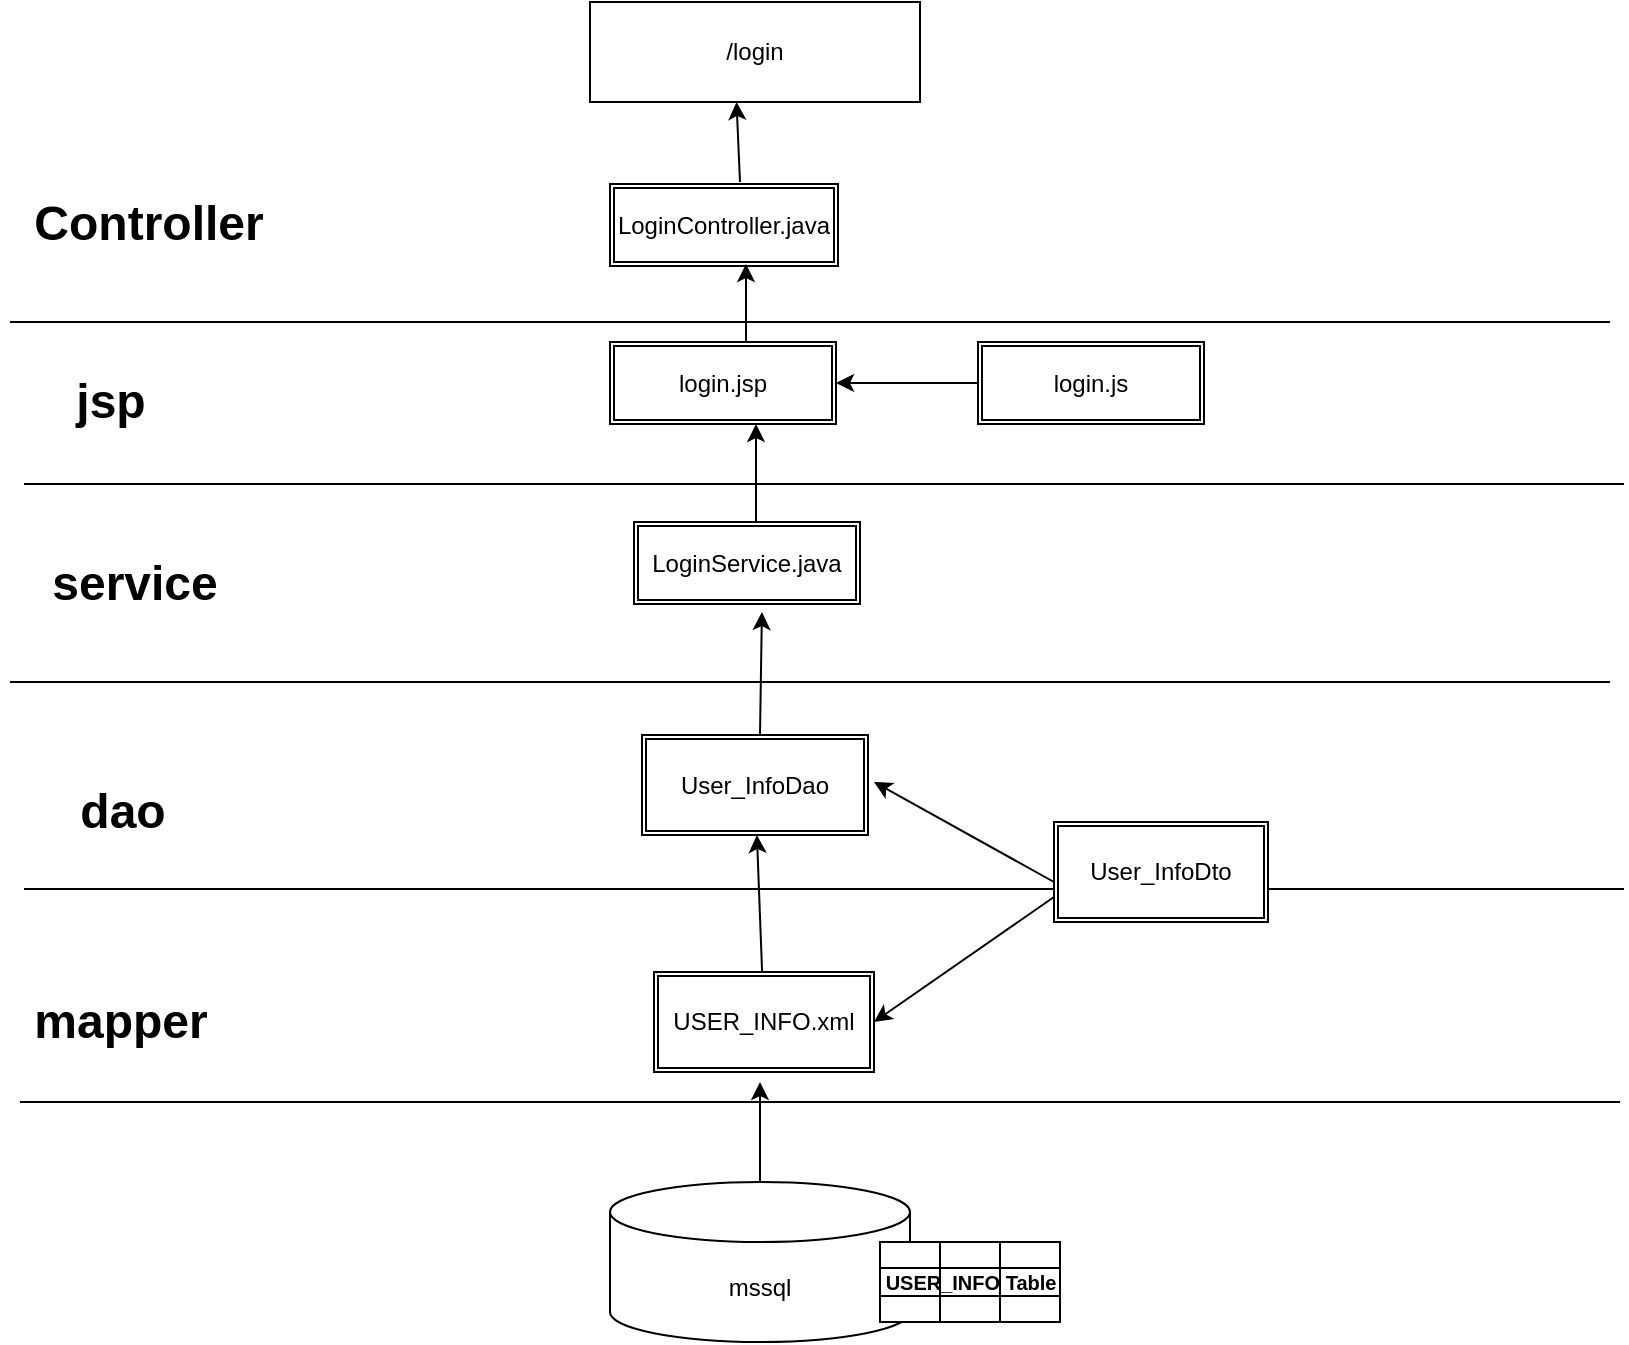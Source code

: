 <mxfile>
    <diagram id="aALymt0GN8XJSA3VEMmh" name="login">
        <mxGraphModel dx="928" dy="597" grid="1" gridSize="10" guides="1" tooltips="1" connect="1" arrows="1" fold="1" page="1" pageScale="1" pageWidth="850" pageHeight="1100" math="0" shadow="0">
            <root>
                <mxCell id="0"/>
                <mxCell id="1" parent="0"/>
                <object label="/login" id="2">
                    <mxCell style="rounded=0;whiteSpace=wrap;html=1;" vertex="1" parent="1">
                        <mxGeometry x="315" y="40" width="165" height="50" as="geometry"/>
                    </mxCell>
                </object>
                <mxCell id="3" value="" style="endArrow=none;html=1;" edge="1" parent="1">
                    <mxGeometry width="50" height="50" relative="1" as="geometry">
                        <mxPoint x="32" y="281" as="sourcePoint"/>
                        <mxPoint x="832" y="281" as="targetPoint"/>
                    </mxGeometry>
                </mxCell>
                <mxCell id="4" value="" style="endArrow=none;html=1;" edge="1" parent="1">
                    <mxGeometry width="50" height="50" relative="1" as="geometry">
                        <mxPoint x="25" y="380" as="sourcePoint"/>
                        <mxPoint x="825" y="380" as="targetPoint"/>
                    </mxGeometry>
                </mxCell>
                <mxCell id="5" value="" style="endArrow=none;html=1;" edge="1" parent="1">
                    <mxGeometry width="50" height="50" relative="1" as="geometry">
                        <mxPoint x="32" y="483.5" as="sourcePoint"/>
                        <mxPoint x="832" y="483.5" as="targetPoint"/>
                    </mxGeometry>
                </mxCell>
                <mxCell id="48" style="edgeStyle=none;html=1;exitX=0.5;exitY=0;exitDx=0;exitDy=0;exitPerimeter=0;fontFamily=Helvetica;fontSize=24;fontColor=default;fontStyle=1;" edge="1" parent="1" source="7">
                    <mxGeometry relative="1" as="geometry">
                        <mxPoint x="400" y="580" as="targetPoint"/>
                    </mxGeometry>
                </mxCell>
                <mxCell id="7" value="mssql" style="shape=cylinder3;whiteSpace=wrap;html=1;boundedLbl=1;backgroundOutline=1;size=15;" vertex="1" parent="1">
                    <mxGeometry x="325" y="630" width="150" height="80" as="geometry"/>
                </mxCell>
                <mxCell id="8" value="" style="endArrow=none;html=1;" edge="1" parent="1">
                    <mxGeometry width="50" height="50" relative="1" as="geometry">
                        <mxPoint x="30" y="590" as="sourcePoint"/>
                        <mxPoint x="830" y="590" as="targetPoint"/>
                    </mxGeometry>
                </mxCell>
                <mxCell id="10" value="dao" style="text;strokeColor=none;fillColor=none;html=1;fontSize=24;fontStyle=1;verticalAlign=middle;align=center;" vertex="1" parent="1">
                    <mxGeometry x="32" y="423.5" width="97" height="43" as="geometry"/>
                </mxCell>
                <mxCell id="11" value="mapper" style="text;strokeColor=none;fillColor=none;html=1;fontSize=24;fontStyle=1;verticalAlign=middle;align=center;" vertex="1" parent="1">
                    <mxGeometry x="30" y="530" width="100" height="40" as="geometry"/>
                </mxCell>
                <mxCell id="12" value="service" style="text;strokeColor=none;fillColor=none;html=1;fontSize=24;fontStyle=1;verticalAlign=middle;align=center;" vertex="1" parent="1">
                    <mxGeometry x="32" y="310" width="110" height="42" as="geometry"/>
                </mxCell>
                <mxCell id="13" value="Controller" style="text;strokeColor=none;fillColor=none;html=1;fontSize=24;fontStyle=1;verticalAlign=middle;align=center;" vertex="1" parent="1">
                    <mxGeometry x="39" y="131" width="110" height="40" as="geometry"/>
                </mxCell>
                <mxCell id="14" value="&lt;div&gt;User_InfoDao&lt;/div&gt;" style="shape=ext;double=1;rounded=0;whiteSpace=wrap;html=1;" vertex="1" parent="1">
                    <mxGeometry x="341" y="406.5" width="113" height="50" as="geometry"/>
                </mxCell>
                <mxCell id="49" value="" style="edgeStyle=none;html=1;fontFamily=Helvetica;fontSize=24;fontColor=default;fontStyle=1;" edge="1" parent="1" source="15" target="14">
                    <mxGeometry relative="1" as="geometry"/>
                </mxCell>
                <mxCell id="15" value="USER_INFO.xml" style="shape=ext;double=1;rounded=0;whiteSpace=wrap;html=1;" vertex="1" parent="1">
                    <mxGeometry x="347" y="525" width="110" height="50" as="geometry"/>
                </mxCell>
                <mxCell id="18" value="User_InfoDto" style="shape=ext;double=1;rounded=0;whiteSpace=wrap;html=1;" vertex="1" parent="1">
                    <mxGeometry x="547" y="450" width="107" height="50" as="geometry"/>
                </mxCell>
                <mxCell id="20" value="" style="endArrow=classic;html=1;" edge="1" parent="1">
                    <mxGeometry width="50" height="50" relative="1" as="geometry">
                        <mxPoint x="547" y="480" as="sourcePoint"/>
                        <mxPoint x="457" y="430" as="targetPoint"/>
                    </mxGeometry>
                </mxCell>
                <mxCell id="21" value="" style="endArrow=classic;html=1;entryX=1;entryY=0.5;entryDx=0;entryDy=0;exitX=0;exitY=0.75;exitDx=0;exitDy=0;" edge="1" parent="1" source="18" target="15">
                    <mxGeometry width="50" height="50" relative="1" as="geometry">
                        <mxPoint x="557" y="490" as="sourcePoint"/>
                        <mxPoint x="467" y="440" as="targetPoint"/>
                    </mxGeometry>
                </mxCell>
                <mxCell id="22" value="&lt;div&gt;LoginService.java&lt;/div&gt;" style="shape=ext;double=1;rounded=0;whiteSpace=wrap;html=1;" vertex="1" parent="1">
                    <mxGeometry x="337" y="300" width="113" height="41" as="geometry"/>
                </mxCell>
                <mxCell id="23" value="" style="shape=table;startSize=0;container=1;collapsible=0;childLayout=tableLayout;fontSize=16;" vertex="1" parent="1">
                    <mxGeometry x="460" y="660" width="90" height="40" as="geometry"/>
                </mxCell>
                <mxCell id="24" value="" style="shape=tableRow;horizontal=0;startSize=0;swimlaneHead=0;swimlaneBody=0;strokeColor=inherit;top=0;left=0;bottom=0;right=0;collapsible=0;dropTarget=0;fillColor=none;points=[[0,0.5],[1,0.5]];portConstraint=eastwest;fontSize=16;" vertex="1" parent="23">
                    <mxGeometry width="90" height="13" as="geometry"/>
                </mxCell>
                <mxCell id="25" value="" style="shape=partialRectangle;html=1;whiteSpace=wrap;connectable=0;strokeColor=inherit;overflow=hidden;fillColor=none;top=0;left=0;bottom=0;right=0;pointerEvents=1;fontSize=16;" vertex="1" parent="24">
                    <mxGeometry width="30" height="13" as="geometry">
                        <mxRectangle width="30" height="13" as="alternateBounds"/>
                    </mxGeometry>
                </mxCell>
                <mxCell id="26" value="" style="shape=partialRectangle;html=1;whiteSpace=wrap;connectable=0;strokeColor=inherit;overflow=hidden;fillColor=none;top=0;left=0;bottom=0;right=0;pointerEvents=1;fontSize=16;" vertex="1" parent="24">
                    <mxGeometry x="30" width="30" height="13" as="geometry">
                        <mxRectangle width="30" height="13" as="alternateBounds"/>
                    </mxGeometry>
                </mxCell>
                <mxCell id="27" value="" style="shape=partialRectangle;html=1;whiteSpace=wrap;connectable=0;strokeColor=inherit;overflow=hidden;fillColor=none;top=0;left=0;bottom=0;right=0;pointerEvents=1;fontSize=16;" vertex="1" parent="24">
                    <mxGeometry x="60" width="30" height="13" as="geometry">
                        <mxRectangle width="30" height="13" as="alternateBounds"/>
                    </mxGeometry>
                </mxCell>
                <mxCell id="28" value="" style="shape=tableRow;horizontal=0;startSize=0;swimlaneHead=0;swimlaneBody=0;strokeColor=inherit;top=0;left=0;bottom=0;right=0;collapsible=0;dropTarget=0;fillColor=none;points=[[0,0.5],[1,0.5]];portConstraint=eastwest;fontSize=16;" vertex="1" parent="23">
                    <mxGeometry y="13" width="90" height="14" as="geometry"/>
                </mxCell>
                <mxCell id="29" value="" style="shape=partialRectangle;html=1;whiteSpace=wrap;connectable=0;strokeColor=inherit;overflow=hidden;fillColor=none;top=0;left=0;bottom=0;right=0;pointerEvents=1;fontSize=16;" vertex="1" parent="28">
                    <mxGeometry width="30" height="14" as="geometry">
                        <mxRectangle width="30" height="14" as="alternateBounds"/>
                    </mxGeometry>
                </mxCell>
                <mxCell id="30" value="" style="shape=partialRectangle;html=1;whiteSpace=wrap;connectable=0;strokeColor=inherit;overflow=hidden;fillColor=none;top=0;left=0;bottom=0;right=0;pointerEvents=1;fontSize=16;" vertex="1" parent="28">
                    <mxGeometry x="30" width="30" height="14" as="geometry">
                        <mxRectangle width="30" height="14" as="alternateBounds"/>
                    </mxGeometry>
                </mxCell>
                <mxCell id="31" value="" style="shape=partialRectangle;html=1;whiteSpace=wrap;connectable=0;strokeColor=inherit;overflow=hidden;fillColor=none;top=0;left=0;bottom=0;right=0;pointerEvents=1;fontSize=16;" vertex="1" parent="28">
                    <mxGeometry x="60" width="30" height="14" as="geometry">
                        <mxRectangle width="30" height="14" as="alternateBounds"/>
                    </mxGeometry>
                </mxCell>
                <mxCell id="32" value="" style="shape=tableRow;horizontal=0;startSize=0;swimlaneHead=0;swimlaneBody=0;strokeColor=inherit;top=0;left=0;bottom=0;right=0;collapsible=0;dropTarget=0;fillColor=none;points=[[0,0.5],[1,0.5]];portConstraint=eastwest;fontSize=16;" vertex="1" parent="23">
                    <mxGeometry y="27" width="90" height="13" as="geometry"/>
                </mxCell>
                <mxCell id="33" value="" style="shape=partialRectangle;html=1;whiteSpace=wrap;connectable=0;strokeColor=inherit;overflow=hidden;fillColor=none;top=0;left=0;bottom=0;right=0;pointerEvents=1;fontSize=16;" vertex="1" parent="32">
                    <mxGeometry width="30" height="13" as="geometry">
                        <mxRectangle width="30" height="13" as="alternateBounds"/>
                    </mxGeometry>
                </mxCell>
                <mxCell id="34" value="" style="shape=partialRectangle;html=1;whiteSpace=wrap;connectable=0;strokeColor=inherit;overflow=hidden;fillColor=none;top=0;left=0;bottom=0;right=0;pointerEvents=1;fontSize=16;" vertex="1" parent="32">
                    <mxGeometry x="30" width="30" height="13" as="geometry">
                        <mxRectangle width="30" height="13" as="alternateBounds"/>
                    </mxGeometry>
                </mxCell>
                <mxCell id="35" value="" style="shape=partialRectangle;html=1;whiteSpace=wrap;connectable=0;strokeColor=inherit;overflow=hidden;fillColor=none;top=0;left=0;bottom=0;right=0;pointerEvents=1;fontSize=16;" vertex="1" parent="32">
                    <mxGeometry x="60" width="30" height="13" as="geometry">
                        <mxRectangle width="30" height="13" as="alternateBounds"/>
                    </mxGeometry>
                </mxCell>
                <mxCell id="37" value="USER_INFO Table" style="text;strokeColor=none;fillColor=none;html=1;fontSize=10;fontStyle=1;verticalAlign=middle;align=center;" vertex="1" parent="1">
                    <mxGeometry x="455" y="660" width="100" height="40" as="geometry"/>
                </mxCell>
                <mxCell id="38" value="&lt;div&gt;LoginController.java&lt;/div&gt;" style="shape=ext;double=1;rounded=0;whiteSpace=wrap;html=1;" vertex="1" parent="1">
                    <mxGeometry x="325" y="131" width="114" height="41" as="geometry"/>
                </mxCell>
                <mxCell id="39" value="" style="endArrow=none;html=1;" edge="1" parent="1">
                    <mxGeometry width="50" height="50" relative="1" as="geometry">
                        <mxPoint x="25" y="200" as="sourcePoint"/>
                        <mxPoint x="825" y="200" as="targetPoint"/>
                    </mxGeometry>
                </mxCell>
                <mxCell id="40" value="jsp" style="text;strokeColor=none;fillColor=none;html=1;fontSize=24;fontStyle=1;verticalAlign=middle;align=center;" vertex="1" parent="1">
                    <mxGeometry x="20" y="220" width="110" height="40" as="geometry"/>
                </mxCell>
                <mxCell id="41" value="&lt;div&gt;login.jsp&lt;/div&gt;" style="shape=ext;double=1;rounded=0;whiteSpace=wrap;html=1;" vertex="1" parent="1">
                    <mxGeometry x="325" y="210" width="113" height="41" as="geometry"/>
                </mxCell>
                <mxCell id="46" style="edgeStyle=none;html=1;exitX=0;exitY=0.5;exitDx=0;exitDy=0;entryX=1;entryY=0.5;entryDx=0;entryDy=0;fontFamily=Helvetica;fontSize=24;fontColor=default;fontStyle=1;" edge="1" parent="1" source="43" target="41">
                    <mxGeometry relative="1" as="geometry"/>
                </mxCell>
                <mxCell id="43" value="&lt;div&gt;login.js&lt;/div&gt;" style="shape=ext;double=1;rounded=0;whiteSpace=wrap;html=1;" vertex="1" parent="1">
                    <mxGeometry x="509" y="210" width="113" height="41" as="geometry"/>
                </mxCell>
                <mxCell id="50" value="" style="endArrow=classic;html=1;fontFamily=Helvetica;fontSize=24;fontColor=default;fontStyle=1;entryX=0.566;entryY=1.098;entryDx=0;entryDy=0;entryPerimeter=0;" edge="1" parent="1" target="22">
                    <mxGeometry width="50" height="50" relative="1" as="geometry">
                        <mxPoint x="400" y="406.5" as="sourcePoint"/>
                        <mxPoint x="450" y="356.5" as="targetPoint"/>
                    </mxGeometry>
                </mxCell>
                <mxCell id="51" value="" style="endArrow=classic;html=1;fontFamily=Helvetica;fontSize=24;fontColor=default;fontStyle=1;entryX=0.566;entryY=1.098;entryDx=0;entryDy=0;entryPerimeter=0;" edge="1" parent="1">
                    <mxGeometry width="50" height="50" relative="1" as="geometry">
                        <mxPoint x="398" y="300" as="sourcePoint"/>
                        <mxPoint x="398" y="251" as="targetPoint"/>
                    </mxGeometry>
                </mxCell>
                <mxCell id="52" value="" style="endArrow=classic;html=1;fontFamily=Helvetica;fontSize=24;fontColor=default;fontStyle=1;entryX=0.566;entryY=1.098;entryDx=0;entryDy=0;entryPerimeter=0;" edge="1" parent="1">
                    <mxGeometry width="50" height="50" relative="1" as="geometry">
                        <mxPoint x="393" y="210" as="sourcePoint"/>
                        <mxPoint x="393" y="171" as="targetPoint"/>
                    </mxGeometry>
                </mxCell>
                <mxCell id="54" value="" style="endArrow=classic;html=1;fontFamily=Helvetica;fontSize=24;fontColor=default;fontStyle=1;entryX=0.444;entryY=1;entryDx=0;entryDy=0;entryPerimeter=0;" edge="1" parent="1" target="2">
                    <mxGeometry width="50" height="50" relative="1" as="geometry">
                        <mxPoint x="390" y="130" as="sourcePoint"/>
                        <mxPoint x="450" y="30" as="targetPoint"/>
                    </mxGeometry>
                </mxCell>
            </root>
        </mxGraphModel>
    </diagram>
</mxfile>